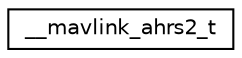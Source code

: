 digraph "Graphical Class Hierarchy"
{
 // INTERACTIVE_SVG=YES
  edge [fontname="Helvetica",fontsize="10",labelfontname="Helvetica",labelfontsize="10"];
  node [fontname="Helvetica",fontsize="10",shape=record];
  rankdir="LR";
  Node1 [label="__mavlink_ahrs2_t",height=0.2,width=0.4,color="black", fillcolor="white", style="filled",URL="$struct____mavlink__ahrs2__t.html"];
}
